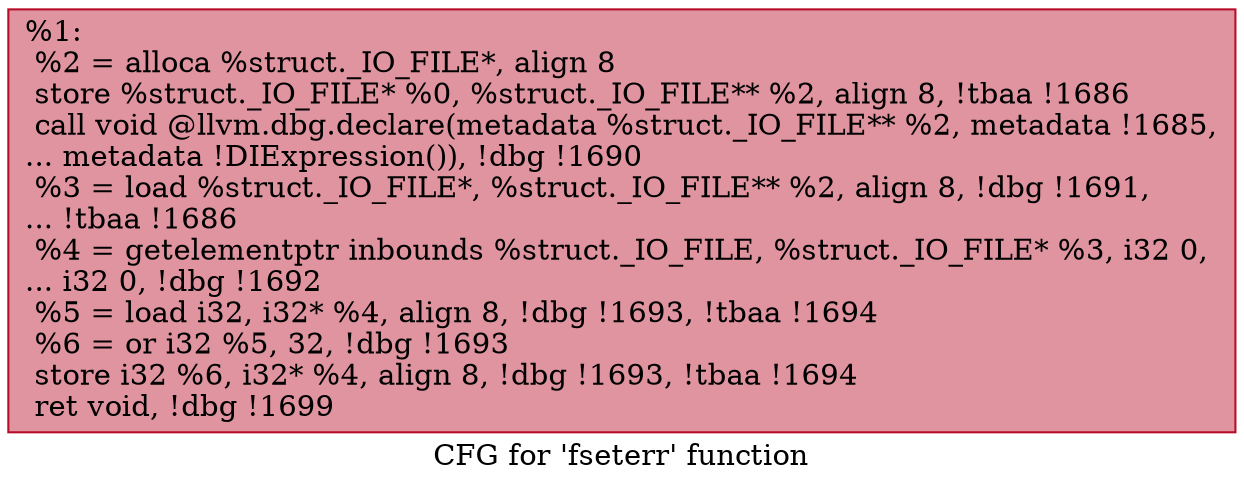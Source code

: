 digraph "CFG for 'fseterr' function" {
	label="CFG for 'fseterr' function";

	Node0x1912990 [shape=record,color="#b70d28ff", style=filled, fillcolor="#b70d2870",label="{%1:\l  %2 = alloca %struct._IO_FILE*, align 8\l  store %struct._IO_FILE* %0, %struct._IO_FILE** %2, align 8, !tbaa !1686\l  call void @llvm.dbg.declare(metadata %struct._IO_FILE** %2, metadata !1685,\l... metadata !DIExpression()), !dbg !1690\l  %3 = load %struct._IO_FILE*, %struct._IO_FILE** %2, align 8, !dbg !1691,\l... !tbaa !1686\l  %4 = getelementptr inbounds %struct._IO_FILE, %struct._IO_FILE* %3, i32 0,\l... i32 0, !dbg !1692\l  %5 = load i32, i32* %4, align 8, !dbg !1693, !tbaa !1694\l  %6 = or i32 %5, 32, !dbg !1693\l  store i32 %6, i32* %4, align 8, !dbg !1693, !tbaa !1694\l  ret void, !dbg !1699\l}"];
}
